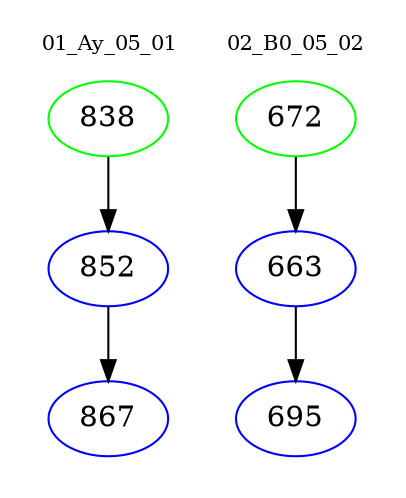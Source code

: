 digraph{
subgraph cluster_0 {
color = white
label = "01_Ay_05_01";
fontsize=10;
T0_838 [label="838", color="green"]
T0_838 -> T0_852 [color="black"]
T0_852 [label="852", color="blue"]
T0_852 -> T0_867 [color="black"]
T0_867 [label="867", color="blue"]
}
subgraph cluster_1 {
color = white
label = "02_B0_05_02";
fontsize=10;
T1_672 [label="672", color="green"]
T1_672 -> T1_663 [color="black"]
T1_663 [label="663", color="blue"]
T1_663 -> T1_695 [color="black"]
T1_695 [label="695", color="blue"]
}
}
